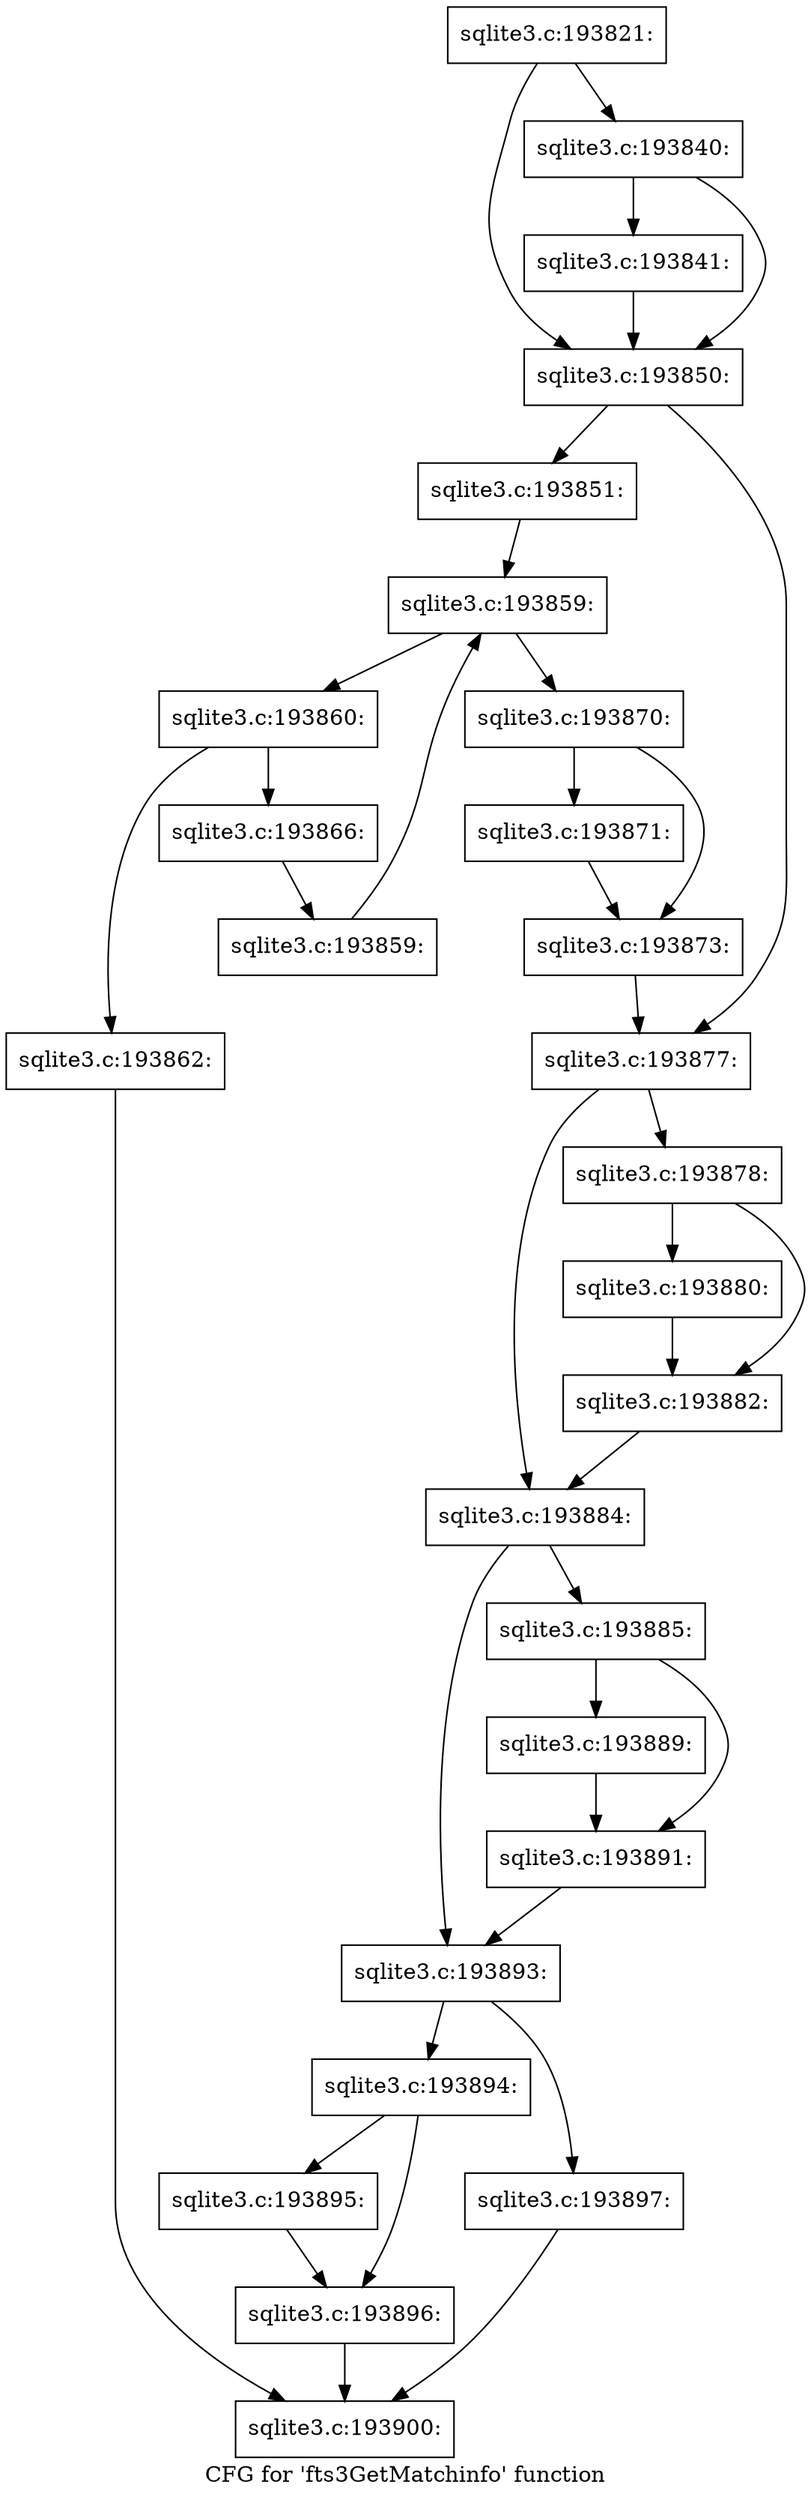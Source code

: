 digraph "CFG for 'fts3GetMatchinfo' function" {
	label="CFG for 'fts3GetMatchinfo' function";

	Node0x55c0f528ca70 [shape=record,label="{sqlite3.c:193821:}"];
	Node0x55c0f528ca70 -> Node0x55c0fb333fa0;
	Node0x55c0f528ca70 -> Node0x55c0fb333f50;
	Node0x55c0fb333fa0 [shape=record,label="{sqlite3.c:193840:}"];
	Node0x55c0fb333fa0 -> Node0x55c0fb333f00;
	Node0x55c0fb333fa0 -> Node0x55c0fb333f50;
	Node0x55c0fb333f00 [shape=record,label="{sqlite3.c:193841:}"];
	Node0x55c0fb333f00 -> Node0x55c0fb333f50;
	Node0x55c0fb333f50 [shape=record,label="{sqlite3.c:193850:}"];
	Node0x55c0fb333f50 -> Node0x55c0fb335120;
	Node0x55c0fb333f50 -> Node0x55c0fb335170;
	Node0x55c0fb335120 [shape=record,label="{sqlite3.c:193851:}"];
	Node0x55c0fb335120 -> Node0x55c0fb336390;
	Node0x55c0fb336390 [shape=record,label="{sqlite3.c:193859:}"];
	Node0x55c0fb336390 -> Node0x55c0fb336c80;
	Node0x55c0fb336390 -> Node0x55c0f6d713d0;
	Node0x55c0fb336c80 [shape=record,label="{sqlite3.c:193860:}"];
	Node0x55c0fb336c80 -> Node0x55c0fb337360;
	Node0x55c0fb336c80 -> Node0x55c0fb3373b0;
	Node0x55c0fb337360 [shape=record,label="{sqlite3.c:193862:}"];
	Node0x55c0fb337360 -> Node0x55c0fb33c6d0;
	Node0x55c0fb3373b0 [shape=record,label="{sqlite3.c:193866:}"];
	Node0x55c0fb3373b0 -> Node0x55c0fb336bf0;
	Node0x55c0fb336bf0 [shape=record,label="{sqlite3.c:193859:}"];
	Node0x55c0fb336bf0 -> Node0x55c0fb336390;
	Node0x55c0f6d713d0 [shape=record,label="{sqlite3.c:193870:}"];
	Node0x55c0f6d713d0 -> Node0x55c0f528c020;
	Node0x55c0f6d713d0 -> Node0x55c0f6d0f020;
	Node0x55c0f6d0f020 [shape=record,label="{sqlite3.c:193871:}"];
	Node0x55c0f6d0f020 -> Node0x55c0f528c020;
	Node0x55c0f528c020 [shape=record,label="{sqlite3.c:193873:}"];
	Node0x55c0f528c020 -> Node0x55c0fb335170;
	Node0x55c0fb335170 [shape=record,label="{sqlite3.c:193877:}"];
	Node0x55c0fb335170 -> Node0x55c0fb337b00;
	Node0x55c0fb335170 -> Node0x55c0fb339f30;
	Node0x55c0fb337b00 [shape=record,label="{sqlite3.c:193878:}"];
	Node0x55c0fb337b00 -> Node0x55c0f6d0f0c0;
	Node0x55c0fb337b00 -> Node0x55c0f528bfd0;
	Node0x55c0f6d0f0c0 [shape=record,label="{sqlite3.c:193880:}"];
	Node0x55c0f6d0f0c0 -> Node0x55c0f528bfd0;
	Node0x55c0f528bfd0 [shape=record,label="{sqlite3.c:193882:}"];
	Node0x55c0f528bfd0 -> Node0x55c0fb339f30;
	Node0x55c0fb339f30 [shape=record,label="{sqlite3.c:193884:}"];
	Node0x55c0fb339f30 -> Node0x55c0fb33a7b0;
	Node0x55c0fb339f30 -> Node0x55c0fb33b100;
	Node0x55c0fb33a7b0 [shape=record,label="{sqlite3.c:193885:}"];
	Node0x55c0fb33a7b0 -> Node0x55c0f528ca20;
	Node0x55c0fb33a7b0 -> Node0x55c0fb33bed0;
	Node0x55c0f528ca20 [shape=record,label="{sqlite3.c:193889:}"];
	Node0x55c0f528ca20 -> Node0x55c0fb33bed0;
	Node0x55c0fb33bed0 [shape=record,label="{sqlite3.c:193891:}"];
	Node0x55c0fb33bed0 -> Node0x55c0fb33b100;
	Node0x55c0fb33b100 [shape=record,label="{sqlite3.c:193893:}"];
	Node0x55c0fb33b100 -> Node0x55c0f6d0f110;
	Node0x55c0fb33b100 -> Node0x55c0fb33cae0;
	Node0x55c0f6d0f110 [shape=record,label="{sqlite3.c:193894:}"];
	Node0x55c0f6d0f110 -> Node0x55c0fb33ced0;
	Node0x55c0f6d0f110 -> Node0x55c0fb33cf20;
	Node0x55c0fb33ced0 [shape=record,label="{sqlite3.c:193895:}"];
	Node0x55c0fb33ced0 -> Node0x55c0fb33cf20;
	Node0x55c0fb33cf20 [shape=record,label="{sqlite3.c:193896:}"];
	Node0x55c0fb33cf20 -> Node0x55c0fb33c6d0;
	Node0x55c0fb33cae0 [shape=record,label="{sqlite3.c:193897:}"];
	Node0x55c0fb33cae0 -> Node0x55c0fb33c6d0;
	Node0x55c0fb33c6d0 [shape=record,label="{sqlite3.c:193900:}"];
}
